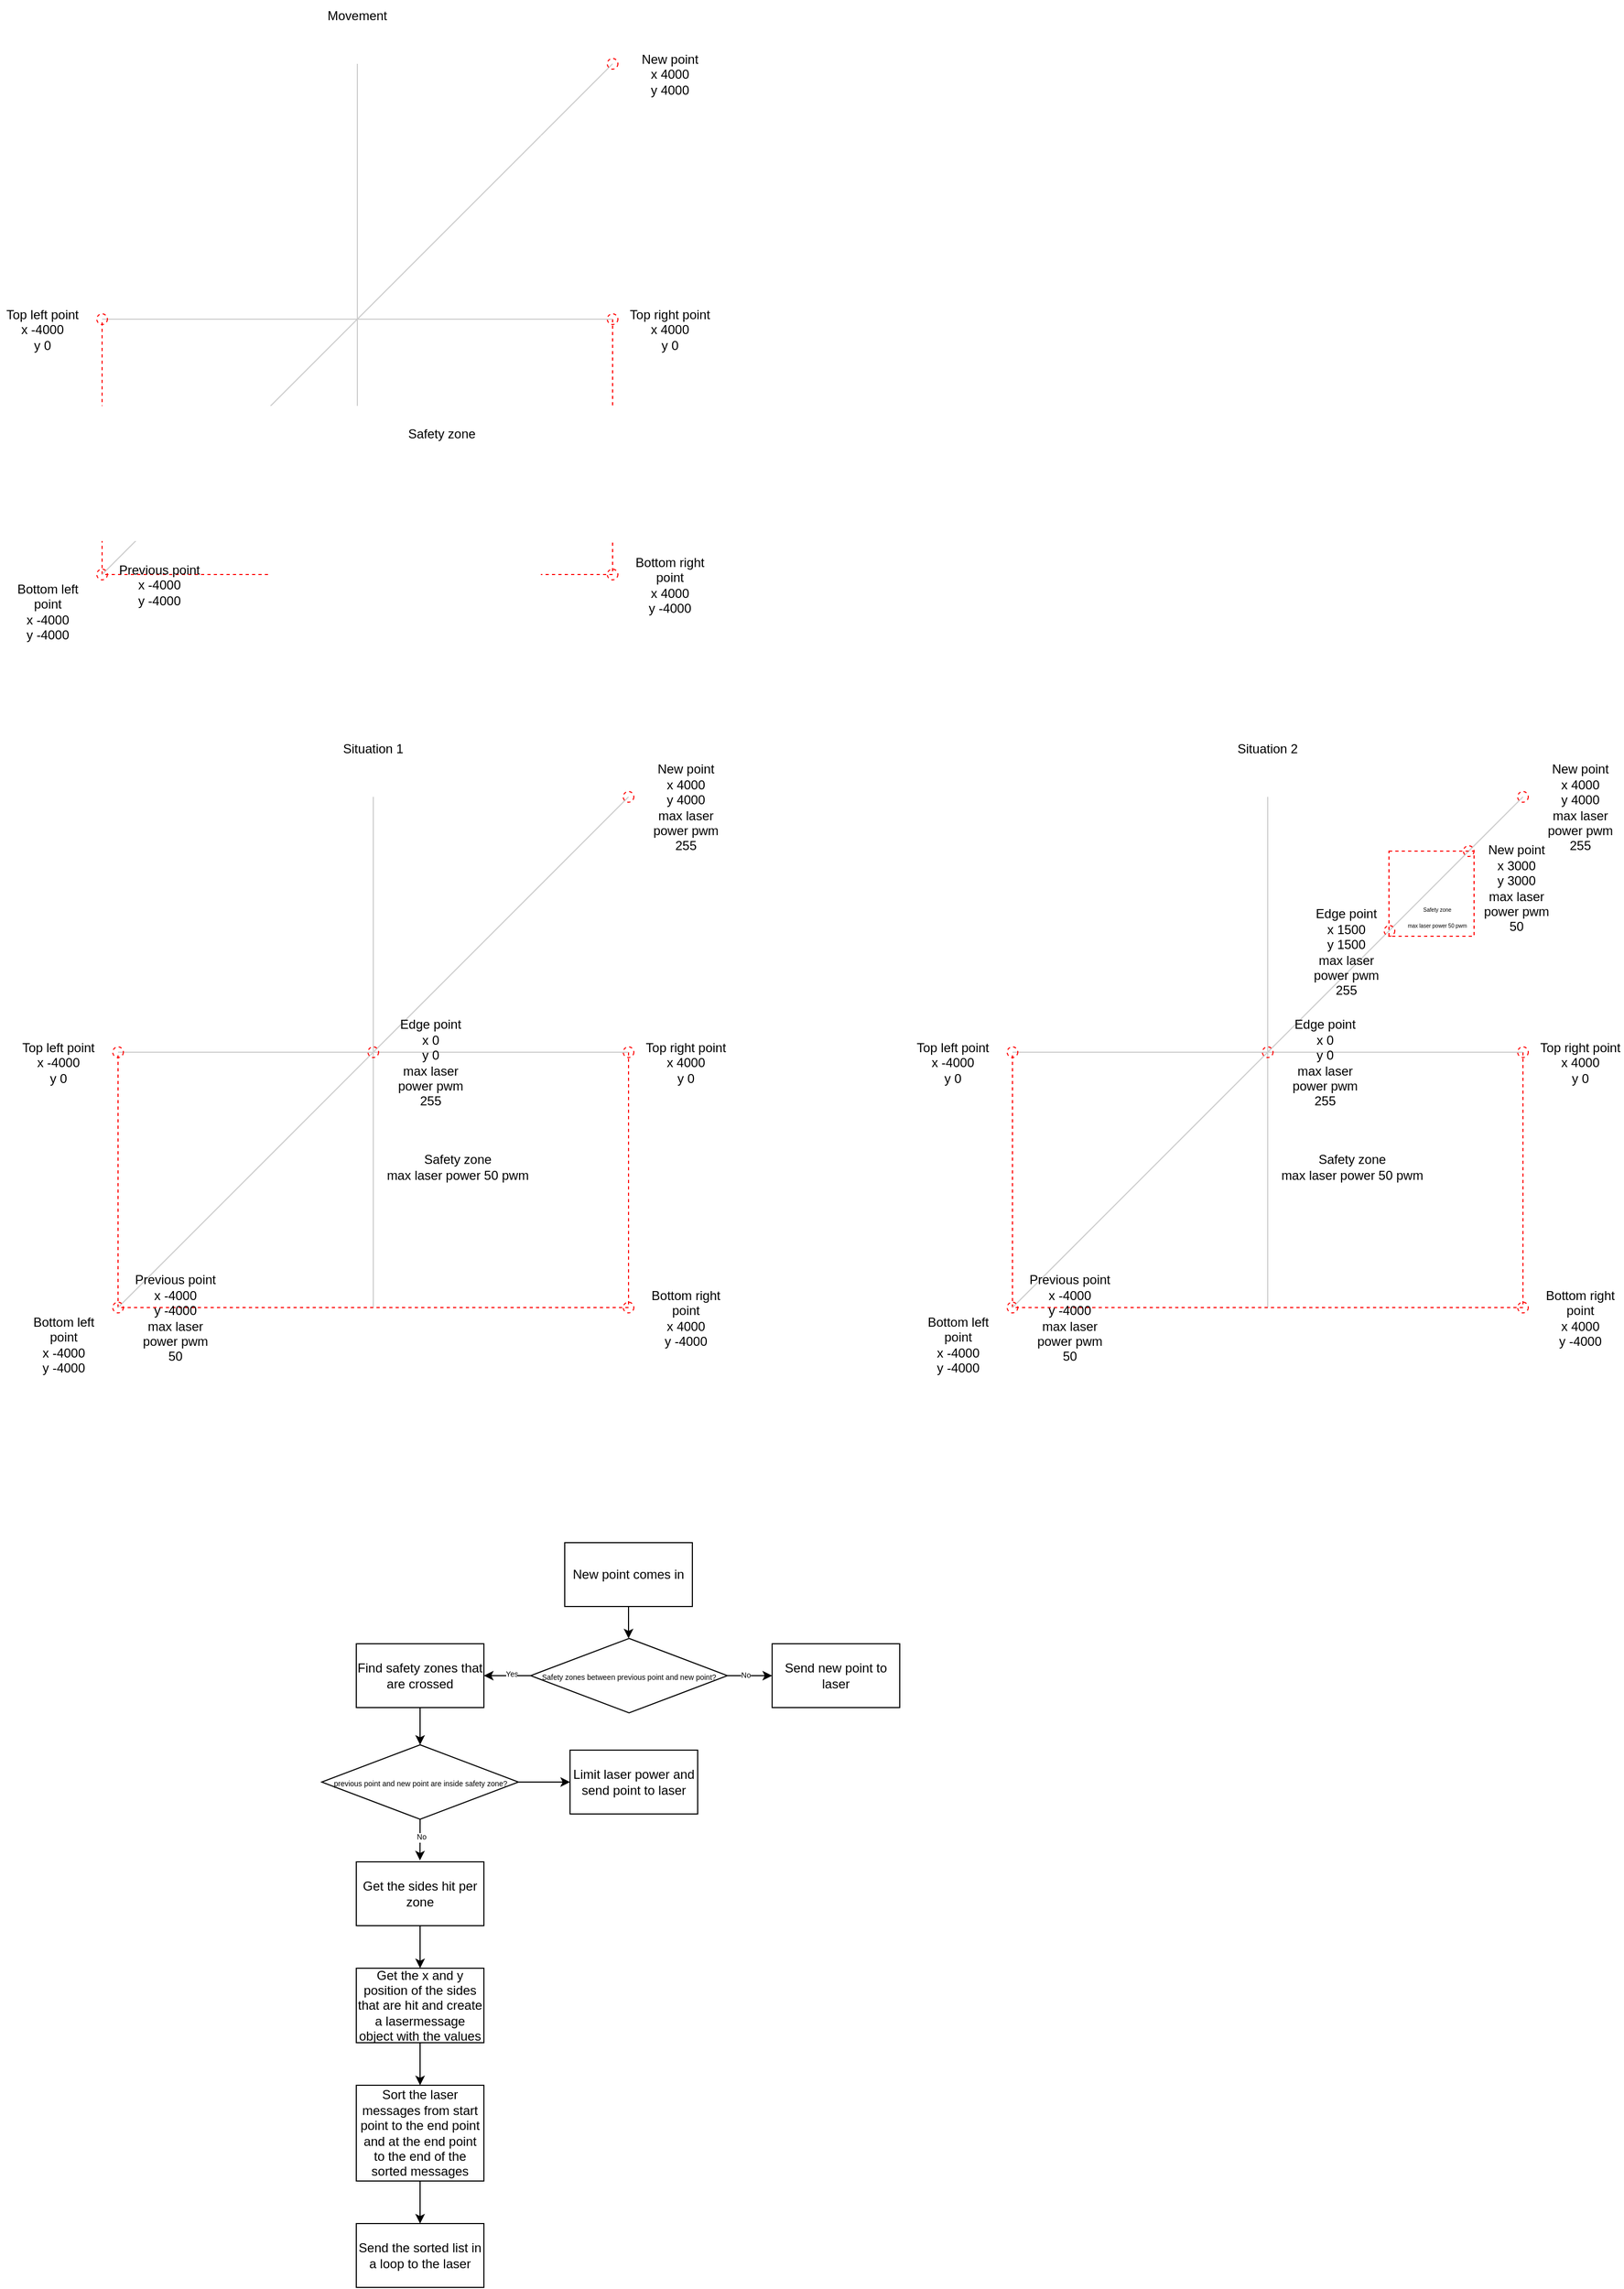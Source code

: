 <mxfile version="17.3.0" type="embed"><diagram id="_nOnLkAwvS7by5JlyE-5" name="Page-1"><mxGraphModel dx="495" dy="1431" grid="1" gridSize="10" guides="1" tooltips="1" connect="1" arrows="1" fold="1" page="1" pageScale="1" pageWidth="827" pageHeight="1169" math="0" shadow="0"><root><mxCell id="0"/><mxCell id="1" parent="0"/><mxCell id="31" value="" style="endArrow=none;html=1;rounded=0;strokeColor=#CCCCCC;" parent="1" edge="1"><mxGeometry width="50" height="50" relative="1" as="geometry"><mxPoint x="400" y="480" as="sourcePoint"/><mxPoint x="400" as="targetPoint"/></mxGeometry></mxCell><mxCell id="35" value="" style="rounded=0;whiteSpace=wrap;html=1;strokeColor=#FF0000;dashed=1;fillColor=none;" parent="1" vertex="1"><mxGeometry x="160" y="240" width="480" height="240" as="geometry"/></mxCell><mxCell id="34" value="" style="endArrow=none;html=1;rounded=0;strokeColor=#CCCCCC;" parent="1" edge="1"><mxGeometry width="50" height="50" relative="1" as="geometry"><mxPoint x="160" y="240" as="sourcePoint"/><mxPoint x="640" y="240" as="targetPoint"/></mxGeometry></mxCell><mxCell id="36" value="" style="endArrow=none;html=1;rounded=0;strokeColor=#CCCCCC;exitX=0;exitY=1;exitDx=0;exitDy=0;" parent="1" source="35" edge="1"><mxGeometry width="50" height="50" relative="1" as="geometry"><mxPoint x="280" y="360" as="sourcePoint"/><mxPoint x="640" as="targetPoint"/></mxGeometry></mxCell><mxCell id="37" value="" style="ellipse;whiteSpace=wrap;html=1;aspect=fixed;dashed=1;strokeColor=#FF0000;fillColor=none;" parent="1" vertex="1"><mxGeometry x="155" y="475" width="10" height="10" as="geometry"/></mxCell><mxCell id="38" value="Previous point&lt;br&gt;x -4000&lt;br&gt;y -4000" style="text;html=1;strokeColor=none;fillColor=none;align=center;verticalAlign=middle;whiteSpace=wrap;rounded=0;dashed=1;" parent="1" vertex="1"><mxGeometry x="174" y="475" width="80" height="30" as="geometry"/></mxCell><mxCell id="39" value="" style="ellipse;whiteSpace=wrap;html=1;aspect=fixed;dashed=1;strokeColor=#FF0000;fillColor=none;" parent="1" vertex="1"><mxGeometry x="635" y="-5" width="10" height="10" as="geometry"/></mxCell><mxCell id="40" value="New point&lt;br&gt;x 4000&lt;br&gt;y 4000" style="text;html=1;strokeColor=none;fillColor=none;align=center;verticalAlign=middle;whiteSpace=wrap;rounded=0;dashed=1;" parent="1" vertex="1"><mxGeometry x="654" y="-5" width="80" height="30" as="geometry"/></mxCell><mxCell id="41" value="Safety zone" style="text;html=1;align=center;verticalAlign=middle;resizable=0;points=[];autosize=1;strokeColor=none;fillColor=none;" parent="1" vertex="1"><mxGeometry x="439" y="338" width="80" height="20" as="geometry"/></mxCell><mxCell id="42" value="" style="ellipse;whiteSpace=wrap;html=1;aspect=fixed;dashed=1;strokeColor=#FF0000;fillColor=none;" parent="1" vertex="1"><mxGeometry x="635" y="235" width="10" height="10" as="geometry"/></mxCell><mxCell id="43" value="Top right point&lt;br&gt;x 4000&lt;br&gt;y 0" style="text;html=1;strokeColor=none;fillColor=none;align=center;verticalAlign=middle;whiteSpace=wrap;rounded=0;dashed=1;" parent="1" vertex="1"><mxGeometry x="654" y="235" width="80" height="30" as="geometry"/></mxCell><mxCell id="44" value="" style="ellipse;whiteSpace=wrap;html=1;aspect=fixed;dashed=1;strokeColor=#FF0000;fillColor=none;" parent="1" vertex="1"><mxGeometry x="635" y="475" width="10" height="10" as="geometry"/></mxCell><mxCell id="45" value="Bottom right point&lt;br&gt;x 4000&lt;br&gt;y -4000" style="text;html=1;strokeColor=none;fillColor=none;align=center;verticalAlign=middle;whiteSpace=wrap;rounded=0;dashed=1;" parent="1" vertex="1"><mxGeometry x="654" y="475" width="80" height="30" as="geometry"/></mxCell><mxCell id="47" value="Bottom left point&lt;br&gt;x -4000&lt;br&gt;y -4000" style="text;html=1;strokeColor=none;fillColor=none;align=center;verticalAlign=middle;whiteSpace=wrap;rounded=0;dashed=1;" parent="1" vertex="1"><mxGeometry x="69" y="500" width="80" height="30" as="geometry"/></mxCell><mxCell id="48" value="" style="ellipse;whiteSpace=wrap;html=1;aspect=fixed;dashed=1;strokeColor=#FF0000;fillColor=none;" parent="1" vertex="1"><mxGeometry x="155" y="235" width="10" height="10" as="geometry"/></mxCell><mxCell id="49" value="Top left point&lt;br&gt;x -4000&lt;br&gt;y 0" style="text;html=1;strokeColor=none;fillColor=none;align=center;verticalAlign=middle;whiteSpace=wrap;rounded=0;dashed=1;" parent="1" vertex="1"><mxGeometry x="64" y="235" width="80" height="30" as="geometry"/></mxCell><mxCell id="50" value="Movement" style="text;html=1;strokeColor=none;fillColor=none;align=center;verticalAlign=middle;whiteSpace=wrap;rounded=0;dashed=1;" parent="1" vertex="1"><mxGeometry x="370" y="-60" width="60" height="30" as="geometry"/></mxCell><mxCell id="51" value="" style="endArrow=none;html=1;rounded=0;strokeColor=#CCCCCC;" parent="1" edge="1"><mxGeometry width="50" height="50" relative="1" as="geometry"><mxPoint x="415" y="1169" as="sourcePoint"/><mxPoint x="415" y="689" as="targetPoint"/></mxGeometry></mxCell><mxCell id="52" value="" style="rounded=0;whiteSpace=wrap;html=1;strokeColor=#FF0000;dashed=1;fillColor=none;" parent="1" vertex="1"><mxGeometry x="175" y="929" width="480" height="240" as="geometry"/></mxCell><mxCell id="53" value="" style="endArrow=none;html=1;rounded=0;strokeColor=#CCCCCC;" parent="1" edge="1"><mxGeometry width="50" height="50" relative="1" as="geometry"><mxPoint x="175" y="929" as="sourcePoint"/><mxPoint x="655" y="929" as="targetPoint"/></mxGeometry></mxCell><mxCell id="54" value="" style="endArrow=none;html=1;rounded=0;strokeColor=#CCCCCC;exitX=0;exitY=1;exitDx=0;exitDy=0;" parent="1" source="52" edge="1"><mxGeometry width="50" height="50" relative="1" as="geometry"><mxPoint x="295" y="1049" as="sourcePoint"/><mxPoint x="655" y="689" as="targetPoint"/></mxGeometry></mxCell><mxCell id="55" value="" style="ellipse;whiteSpace=wrap;html=1;aspect=fixed;dashed=1;strokeColor=#FF0000;fillColor=none;" parent="1" vertex="1"><mxGeometry x="170" y="1164" width="10" height="10" as="geometry"/></mxCell><mxCell id="56" value="Previous point&lt;br&gt;x -4000&lt;br&gt;y -4000&lt;br&gt;max laser power pwm 50" style="text;html=1;strokeColor=none;fillColor=none;align=center;verticalAlign=middle;whiteSpace=wrap;rounded=0;dashed=1;" parent="1" vertex="1"><mxGeometry x="189" y="1164" width="80" height="30" as="geometry"/></mxCell><mxCell id="57" value="" style="ellipse;whiteSpace=wrap;html=1;aspect=fixed;dashed=1;strokeColor=#FF0000;fillColor=none;" parent="1" vertex="1"><mxGeometry x="650" y="684" width="10" height="10" as="geometry"/></mxCell><mxCell id="58" value="New point&lt;br&gt;x 4000&lt;br&gt;y 4000&lt;br&gt;max laser power pwm 255" style="text;html=1;strokeColor=none;fillColor=none;align=center;verticalAlign=middle;whiteSpace=wrap;rounded=0;dashed=1;" parent="1" vertex="1"><mxGeometry x="669" y="684" width="80" height="30" as="geometry"/></mxCell><mxCell id="59" value="Safety zone&lt;br&gt;max laser power 50 pwm" style="text;html=1;align=center;verticalAlign=middle;resizable=0;points=[];autosize=1;strokeColor=none;fillColor=none;" parent="1" vertex="1"><mxGeometry x="419" y="1022" width="150" height="30" as="geometry"/></mxCell><mxCell id="60" value="" style="ellipse;whiteSpace=wrap;html=1;aspect=fixed;dashed=1;strokeColor=#FF0000;fillColor=none;" parent="1" vertex="1"><mxGeometry x="650" y="924" width="10" height="10" as="geometry"/></mxCell><mxCell id="61" value="Top right point&lt;br&gt;x 4000&lt;br&gt;y 0" style="text;html=1;strokeColor=none;fillColor=none;align=center;verticalAlign=middle;whiteSpace=wrap;rounded=0;dashed=1;" parent="1" vertex="1"><mxGeometry x="669" y="924" width="80" height="30" as="geometry"/></mxCell><mxCell id="62" value="" style="ellipse;whiteSpace=wrap;html=1;aspect=fixed;dashed=1;strokeColor=#FF0000;fillColor=none;" parent="1" vertex="1"><mxGeometry x="650" y="1164" width="10" height="10" as="geometry"/></mxCell><mxCell id="63" value="Bottom right point&lt;br&gt;x 4000&lt;br&gt;y -4000" style="text;html=1;strokeColor=none;fillColor=none;align=center;verticalAlign=middle;whiteSpace=wrap;rounded=0;dashed=1;" parent="1" vertex="1"><mxGeometry x="669" y="1164" width="80" height="30" as="geometry"/></mxCell><mxCell id="64" value="Bottom left point&lt;br&gt;x -4000&lt;br&gt;y -4000" style="text;html=1;strokeColor=none;fillColor=none;align=center;verticalAlign=middle;whiteSpace=wrap;rounded=0;dashed=1;" parent="1" vertex="1"><mxGeometry x="84" y="1189" width="80" height="30" as="geometry"/></mxCell><mxCell id="65" value="" style="ellipse;whiteSpace=wrap;html=1;aspect=fixed;dashed=1;strokeColor=#FF0000;fillColor=none;" parent="1" vertex="1"><mxGeometry x="170" y="924" width="10" height="10" as="geometry"/></mxCell><mxCell id="66" value="Top left point&lt;br&gt;x -4000&lt;br&gt;y 0" style="text;html=1;strokeColor=none;fillColor=none;align=center;verticalAlign=middle;whiteSpace=wrap;rounded=0;dashed=1;" parent="1" vertex="1"><mxGeometry x="79" y="924" width="80" height="30" as="geometry"/></mxCell><mxCell id="67" value="Situation 1" style="text;html=1;strokeColor=none;fillColor=none;align=center;verticalAlign=middle;whiteSpace=wrap;rounded=0;dashed=1;" parent="1" vertex="1"><mxGeometry x="385" y="629" width="60" height="30" as="geometry"/></mxCell><mxCell id="68" value="" style="ellipse;whiteSpace=wrap;html=1;aspect=fixed;dashed=1;strokeColor=#FF0000;fillColor=none;" parent="1" vertex="1"><mxGeometry x="410" y="924" width="10" height="10" as="geometry"/></mxCell><mxCell id="69" value="Edge point&lt;br&gt;x 0&lt;br&gt;y 0&lt;br&gt;max laser power pwm 255" style="text;html=1;strokeColor=none;fillColor=none;align=center;verticalAlign=middle;whiteSpace=wrap;rounded=0;dashed=1;" parent="1" vertex="1"><mxGeometry x="429" y="924" width="80" height="30" as="geometry"/></mxCell><mxCell id="70" value="" style="endArrow=none;html=1;rounded=0;strokeColor=#CCCCCC;" edge="1" parent="1"><mxGeometry width="50" height="50" relative="1" as="geometry"><mxPoint x="1256" y="1169" as="sourcePoint"/><mxPoint x="1256" y="689" as="targetPoint"/></mxGeometry></mxCell><mxCell id="71" value="" style="rounded=0;whiteSpace=wrap;html=1;strokeColor=#FF0000;dashed=1;fillColor=none;" vertex="1" parent="1"><mxGeometry x="1016" y="929" width="480" height="240" as="geometry"/></mxCell><mxCell id="72" value="" style="endArrow=none;html=1;rounded=0;strokeColor=#CCCCCC;" edge="1" parent="1"><mxGeometry width="50" height="50" relative="1" as="geometry"><mxPoint x="1016" y="929" as="sourcePoint"/><mxPoint x="1496" y="929" as="targetPoint"/></mxGeometry></mxCell><mxCell id="73" value="" style="endArrow=none;html=1;rounded=0;strokeColor=#CCCCCC;exitX=0;exitY=1;exitDx=0;exitDy=0;" edge="1" parent="1" source="71"><mxGeometry width="50" height="50" relative="1" as="geometry"><mxPoint x="1136" y="1049" as="sourcePoint"/><mxPoint x="1496" y="689" as="targetPoint"/></mxGeometry></mxCell><mxCell id="74" value="" style="ellipse;whiteSpace=wrap;html=1;aspect=fixed;dashed=1;strokeColor=#FF0000;fillColor=none;" vertex="1" parent="1"><mxGeometry x="1011" y="1164" width="10" height="10" as="geometry"/></mxCell><mxCell id="75" value="Previous point&lt;br&gt;x -4000&lt;br&gt;y -4000&lt;br&gt;max laser power pwm 50" style="text;html=1;strokeColor=none;fillColor=none;align=center;verticalAlign=middle;whiteSpace=wrap;rounded=0;dashed=1;" vertex="1" parent="1"><mxGeometry x="1030" y="1164" width="80" height="30" as="geometry"/></mxCell><mxCell id="76" value="" style="ellipse;whiteSpace=wrap;html=1;aspect=fixed;dashed=1;strokeColor=#FF0000;fillColor=none;" vertex="1" parent="1"><mxGeometry x="1491" y="684" width="10" height="10" as="geometry"/></mxCell><mxCell id="77" value="New point&lt;br&gt;x 4000&lt;br&gt;y 4000&lt;br&gt;max laser power pwm 255" style="text;html=1;strokeColor=none;fillColor=none;align=center;verticalAlign=middle;whiteSpace=wrap;rounded=0;dashed=1;" vertex="1" parent="1"><mxGeometry x="1510" y="684" width="80" height="30" as="geometry"/></mxCell><mxCell id="78" value="Safety zone&lt;br&gt;max laser power 50 pwm" style="text;html=1;align=center;verticalAlign=middle;resizable=0;points=[];autosize=1;strokeColor=none;fillColor=none;" vertex="1" parent="1"><mxGeometry x="1260" y="1022" width="150" height="30" as="geometry"/></mxCell><mxCell id="79" value="" style="ellipse;whiteSpace=wrap;html=1;aspect=fixed;dashed=1;strokeColor=#FF0000;fillColor=none;" vertex="1" parent="1"><mxGeometry x="1491" y="924" width="10" height="10" as="geometry"/></mxCell><mxCell id="80" value="Top right point&lt;br&gt;x 4000&lt;br&gt;y 0" style="text;html=1;strokeColor=none;fillColor=none;align=center;verticalAlign=middle;whiteSpace=wrap;rounded=0;dashed=1;" vertex="1" parent="1"><mxGeometry x="1510" y="924" width="80" height="30" as="geometry"/></mxCell><mxCell id="81" value="" style="ellipse;whiteSpace=wrap;html=1;aspect=fixed;dashed=1;strokeColor=#FF0000;fillColor=none;" vertex="1" parent="1"><mxGeometry x="1491" y="1164" width="10" height="10" as="geometry"/></mxCell><mxCell id="82" value="Bottom right point&lt;br&gt;x 4000&lt;br&gt;y -4000" style="text;html=1;strokeColor=none;fillColor=none;align=center;verticalAlign=middle;whiteSpace=wrap;rounded=0;dashed=1;" vertex="1" parent="1"><mxGeometry x="1510" y="1164" width="80" height="30" as="geometry"/></mxCell><mxCell id="83" value="Bottom left point&lt;br&gt;x -4000&lt;br&gt;y -4000" style="text;html=1;strokeColor=none;fillColor=none;align=center;verticalAlign=middle;whiteSpace=wrap;rounded=0;dashed=1;" vertex="1" parent="1"><mxGeometry x="925" y="1189" width="80" height="30" as="geometry"/></mxCell><mxCell id="84" value="" style="ellipse;whiteSpace=wrap;html=1;aspect=fixed;dashed=1;strokeColor=#FF0000;fillColor=none;" vertex="1" parent="1"><mxGeometry x="1011" y="924" width="10" height="10" as="geometry"/></mxCell><mxCell id="85" value="Top left point&lt;br&gt;x -4000&lt;br&gt;y 0" style="text;html=1;strokeColor=none;fillColor=none;align=center;verticalAlign=middle;whiteSpace=wrap;rounded=0;dashed=1;" vertex="1" parent="1"><mxGeometry x="920" y="924" width="80" height="30" as="geometry"/></mxCell><mxCell id="86" value="Situation 2" style="text;html=1;strokeColor=none;fillColor=none;align=center;verticalAlign=middle;whiteSpace=wrap;rounded=0;dashed=1;" vertex="1" parent="1"><mxGeometry x="1226" y="629" width="60" height="30" as="geometry"/></mxCell><mxCell id="87" value="" style="ellipse;whiteSpace=wrap;html=1;aspect=fixed;dashed=1;strokeColor=#FF0000;fillColor=none;" vertex="1" parent="1"><mxGeometry x="1251" y="924" width="10" height="10" as="geometry"/></mxCell><mxCell id="88" value="Edge point&lt;br&gt;x 0&lt;br&gt;y 0&lt;br&gt;max laser power pwm 255" style="text;html=1;strokeColor=none;fillColor=none;align=center;verticalAlign=middle;whiteSpace=wrap;rounded=0;dashed=1;" vertex="1" parent="1"><mxGeometry x="1270" y="924" width="80" height="30" as="geometry"/></mxCell><mxCell id="89" value="" style="whiteSpace=wrap;html=1;aspect=fixed;fillColor=none;strokeColor=#FF0000;dashed=1;" vertex="1" parent="1"><mxGeometry x="1370" y="740" width="80" height="80" as="geometry"/></mxCell><mxCell id="90" value="&lt;font style=&quot;font-size: 5px&quot;&gt;Safety zone&lt;br&gt;max laser power 50 pwm&lt;/font&gt;" style="text;html=1;align=center;verticalAlign=middle;resizable=0;points=[];autosize=1;strokeColor=none;fillColor=none;" vertex="1" parent="1"><mxGeometry x="1380" y="780" width="70" height="40" as="geometry"/></mxCell><mxCell id="91" value="" style="ellipse;whiteSpace=wrap;html=1;aspect=fixed;dashed=1;strokeColor=#FF0000;fillColor=none;" vertex="1" parent="1"><mxGeometry x="1365.5" y="810" width="10" height="10" as="geometry"/></mxCell><mxCell id="92" value="Edge point&lt;br&gt;x 1500&lt;br&gt;y 1500&lt;br&gt;max laser power pwm 255" style="text;html=1;strokeColor=none;fillColor=none;align=center;verticalAlign=middle;whiteSpace=wrap;rounded=0;dashed=1;" vertex="1" parent="1"><mxGeometry x="1290" y="820" width="80" height="30" as="geometry"/></mxCell><mxCell id="95" value="" style="ellipse;whiteSpace=wrap;html=1;aspect=fixed;dashed=1;strokeColor=#FF0000;fillColor=none;" vertex="1" parent="1"><mxGeometry x="1440" y="735" width="10" height="10" as="geometry"/></mxCell><mxCell id="96" value="New point&lt;br&gt;x 3000&lt;br&gt;y 3000&lt;br&gt;max laser power pwm 50" style="text;html=1;strokeColor=none;fillColor=none;align=center;verticalAlign=middle;whiteSpace=wrap;rounded=0;dashed=1;" vertex="1" parent="1"><mxGeometry x="1450" y="760" width="80" height="30" as="geometry"/></mxCell><mxCell id="99" value="" style="edgeStyle=orthogonalEdgeStyle;rounded=0;orthogonalLoop=1;jettySize=auto;html=1;fontSize=12;" edge="1" parent="1" source="97"><mxGeometry relative="1" as="geometry"><mxPoint x="655.012" y="1480" as="targetPoint"/></mxGeometry></mxCell><mxCell id="97" value="&lt;font style=&quot;font-size: 12px&quot;&gt;New point comes in&lt;/font&gt;" style="rounded=0;whiteSpace=wrap;html=1;fontSize=5;strokeColor=default;fillColor=default;" vertex="1" parent="1"><mxGeometry x="595" y="1390" width="120" height="60" as="geometry"/></mxCell><mxCell id="102" value="" style="edgeStyle=orthogonalEdgeStyle;rounded=0;orthogonalLoop=1;jettySize=auto;html=1;fontSize=7;" edge="1" parent="1" source="100" target="101"><mxGeometry relative="1" as="geometry"/></mxCell><mxCell id="103" value="No" style="edgeLabel;html=1;align=center;verticalAlign=middle;resizable=0;points=[];fontSize=7;" vertex="1" connectable="0" parent="102"><mxGeometry x="-0.214" relative="1" as="geometry"><mxPoint as="offset"/></mxGeometry></mxCell><mxCell id="105" value="" style="edgeStyle=orthogonalEdgeStyle;rounded=0;orthogonalLoop=1;jettySize=auto;html=1;fontSize=7;" edge="1" parent="1" source="100" target="104"><mxGeometry relative="1" as="geometry"/></mxCell><mxCell id="106" value="Yes" style="edgeLabel;html=1;align=center;verticalAlign=middle;resizable=0;points=[];fontSize=7;" vertex="1" connectable="0" parent="105"><mxGeometry x="-0.165" y="-1" relative="1" as="geometry"><mxPoint as="offset"/></mxGeometry></mxCell><mxCell id="100" value="&lt;font style=&quot;font-size: 7px&quot;&gt;Safety zones between previous point and new point?&lt;/font&gt;" style="rhombus;whiteSpace=wrap;html=1;fontSize=12;strokeColor=default;fillColor=default;" vertex="1" parent="1"><mxGeometry x="563" y="1480" width="185" height="70" as="geometry"/></mxCell><mxCell id="101" value="Send new point to laser" style="whiteSpace=wrap;html=1;" vertex="1" parent="1"><mxGeometry x="790" y="1485" width="120" height="60" as="geometry"/></mxCell><mxCell id="xnAQRwgMsDVh2GMC-PEF-116" style="edgeStyle=orthogonalEdgeStyle;rounded=0;orthogonalLoop=1;jettySize=auto;html=1;exitX=0.5;exitY=1;exitDx=0;exitDy=0;entryX=0.5;entryY=0;entryDx=0;entryDy=0;fontSize=7;" edge="1" parent="1" source="104" target="xnAQRwgMsDVh2GMC-PEF-115"><mxGeometry relative="1" as="geometry"/></mxCell><mxCell id="104" value="Find safety zones that are crossed" style="whiteSpace=wrap;html=1;" vertex="1" parent="1"><mxGeometry x="399" y="1485" width="120" height="60" as="geometry"/></mxCell><mxCell id="110" value="" style="edgeStyle=orthogonalEdgeStyle;rounded=0;orthogonalLoop=1;jettySize=auto;html=1;fontSize=7;" edge="1" parent="1" source="107" target="109"><mxGeometry relative="1" as="geometry"/></mxCell><mxCell id="107" value="Get the sides hit per zone" style="whiteSpace=wrap;html=1;" vertex="1" parent="1"><mxGeometry x="399" y="1690" width="120" height="60" as="geometry"/></mxCell><mxCell id="112" value="" style="edgeStyle=orthogonalEdgeStyle;rounded=0;orthogonalLoop=1;jettySize=auto;html=1;fontSize=7;" edge="1" parent="1" source="109" target="111"><mxGeometry relative="1" as="geometry"/></mxCell><mxCell id="109" value="Get the x and y position of the sides that are hit and create a lasermessage object with the values" style="whiteSpace=wrap;html=1;" vertex="1" parent="1"><mxGeometry x="399" y="1790" width="120" height="70" as="geometry"/></mxCell><mxCell id="114" value="" style="edgeStyle=orthogonalEdgeStyle;rounded=0;orthogonalLoop=1;jettySize=auto;html=1;fontSize=7;" edge="1" parent="1" source="111" target="113"><mxGeometry relative="1" as="geometry"/></mxCell><mxCell id="111" value="Sort the laser messages from start point to the end point and at the end point to the end of the sorted messages" style="whiteSpace=wrap;html=1;" vertex="1" parent="1"><mxGeometry x="399" y="1900" width="120" height="90" as="geometry"/></mxCell><mxCell id="113" value="Send the sorted list in a loop to the laser" style="whiteSpace=wrap;html=1;" vertex="1" parent="1"><mxGeometry x="399" y="2030" width="120" height="60" as="geometry"/></mxCell><mxCell id="xnAQRwgMsDVh2GMC-PEF-117" style="edgeStyle=orthogonalEdgeStyle;rounded=0;orthogonalLoop=1;jettySize=auto;html=1;exitX=0.5;exitY=1;exitDx=0;exitDy=0;entryX=0.499;entryY=-0.022;entryDx=0;entryDy=0;entryPerimeter=0;fontSize=7;" edge="1" parent="1" source="xnAQRwgMsDVh2GMC-PEF-115" target="107"><mxGeometry relative="1" as="geometry"/></mxCell><mxCell id="xnAQRwgMsDVh2GMC-PEF-118" value="No" style="edgeLabel;html=1;align=center;verticalAlign=middle;resizable=0;points=[];fontSize=7;" vertex="1" connectable="0" parent="xnAQRwgMsDVh2GMC-PEF-117"><mxGeometry x="-0.159" y="1" relative="1" as="geometry"><mxPoint as="offset"/></mxGeometry></mxCell><mxCell id="xnAQRwgMsDVh2GMC-PEF-120" value="" style="edgeStyle=orthogonalEdgeStyle;rounded=0;orthogonalLoop=1;jettySize=auto;html=1;fontSize=7;" edge="1" parent="1" source="xnAQRwgMsDVh2GMC-PEF-115" target="xnAQRwgMsDVh2GMC-PEF-119"><mxGeometry relative="1" as="geometry"/></mxCell><mxCell id="xnAQRwgMsDVh2GMC-PEF-115" value="&lt;font style=&quot;font-size: 7px&quot;&gt;previous point and new point are inside safety zone?&lt;/font&gt;" style="rhombus;whiteSpace=wrap;html=1;fontSize=12;strokeColor=default;fillColor=default;" vertex="1" parent="1"><mxGeometry x="366.5" y="1580" width="185" height="70" as="geometry"/></mxCell><mxCell id="xnAQRwgMsDVh2GMC-PEF-119" value="Limit laser power and send point to laser" style="whiteSpace=wrap;html=1;" vertex="1" parent="1"><mxGeometry x="600" y="1585" width="120" height="60" as="geometry"/></mxCell></root></mxGraphModel></diagram></mxfile>
